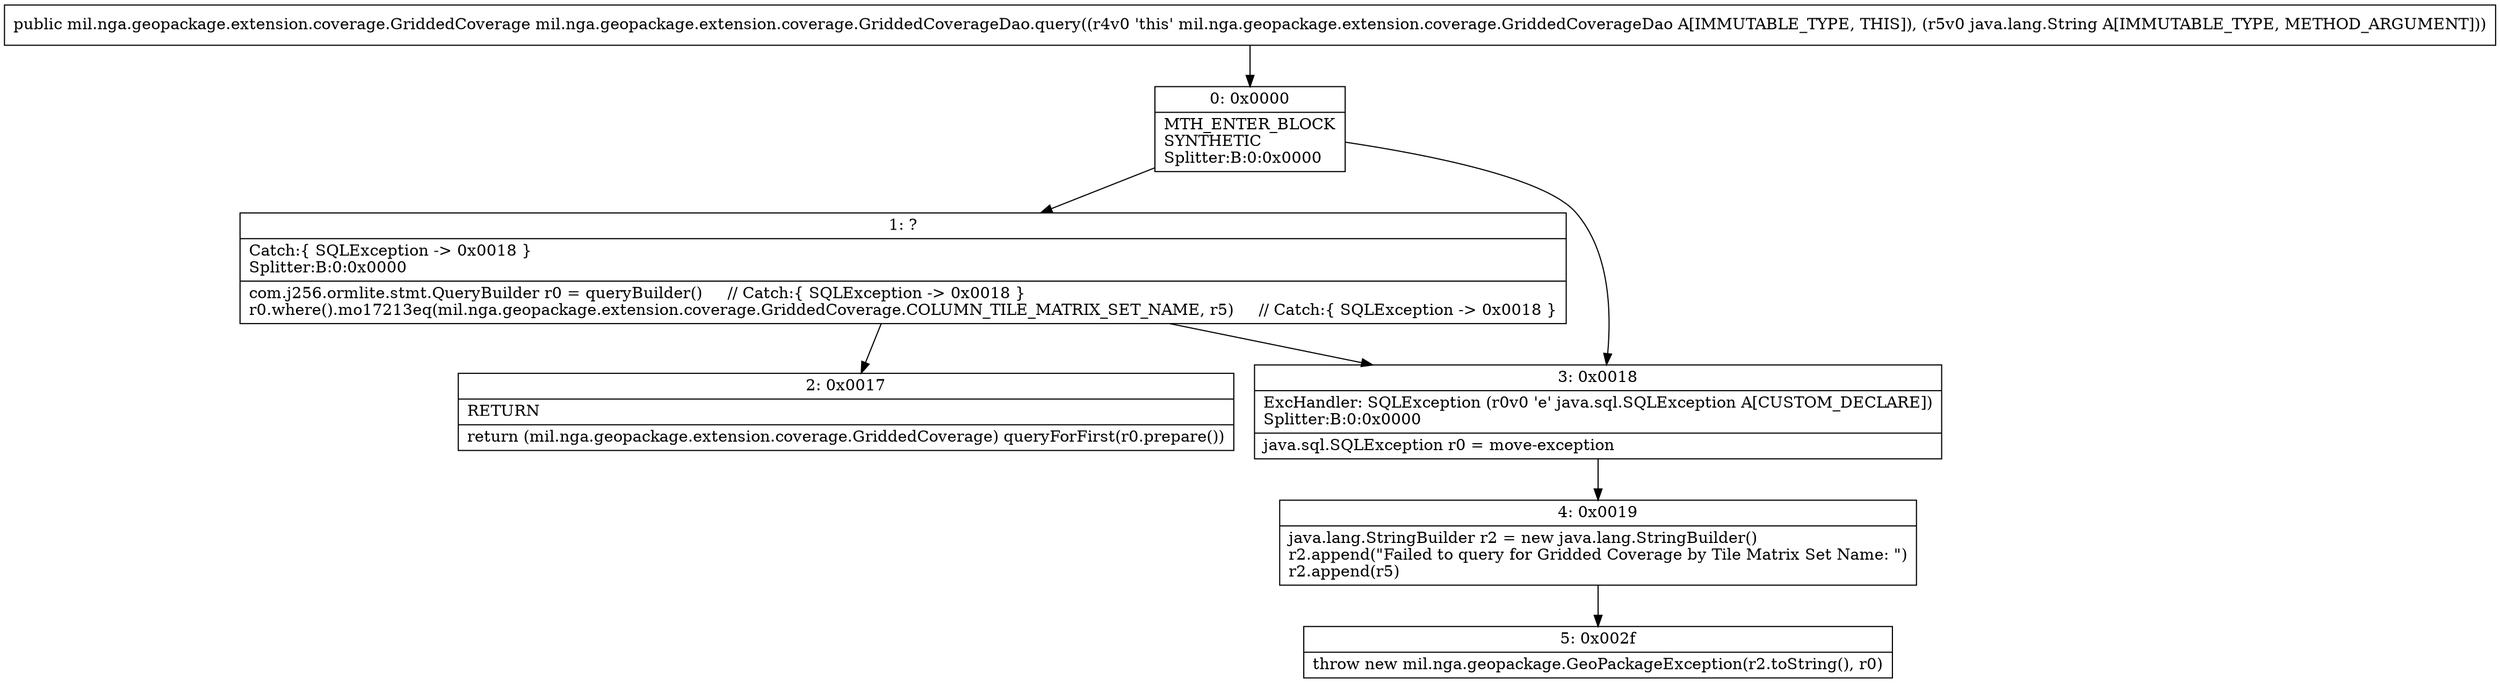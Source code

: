 digraph "CFG formil.nga.geopackage.extension.coverage.GriddedCoverageDao.query(Ljava\/lang\/String;)Lmil\/nga\/geopackage\/extension\/coverage\/GriddedCoverage;" {
Node_0 [shape=record,label="{0\:\ 0x0000|MTH_ENTER_BLOCK\lSYNTHETIC\lSplitter:B:0:0x0000\l}"];
Node_1 [shape=record,label="{1\:\ ?|Catch:\{ SQLException \-\> 0x0018 \}\lSplitter:B:0:0x0000\l|com.j256.ormlite.stmt.QueryBuilder r0 = queryBuilder()     \/\/ Catch:\{ SQLException \-\> 0x0018 \}\lr0.where().mo17213eq(mil.nga.geopackage.extension.coverage.GriddedCoverage.COLUMN_TILE_MATRIX_SET_NAME, r5)     \/\/ Catch:\{ SQLException \-\> 0x0018 \}\l}"];
Node_2 [shape=record,label="{2\:\ 0x0017|RETURN\l|return (mil.nga.geopackage.extension.coverage.GriddedCoverage) queryForFirst(r0.prepare())\l}"];
Node_3 [shape=record,label="{3\:\ 0x0018|ExcHandler: SQLException (r0v0 'e' java.sql.SQLException A[CUSTOM_DECLARE])\lSplitter:B:0:0x0000\l|java.sql.SQLException r0 = move\-exception\l}"];
Node_4 [shape=record,label="{4\:\ 0x0019|java.lang.StringBuilder r2 = new java.lang.StringBuilder()\lr2.append(\"Failed to query for Gridded Coverage by Tile Matrix Set Name: \")\lr2.append(r5)\l}"];
Node_5 [shape=record,label="{5\:\ 0x002f|throw new mil.nga.geopackage.GeoPackageException(r2.toString(), r0)\l}"];
MethodNode[shape=record,label="{public mil.nga.geopackage.extension.coverage.GriddedCoverage mil.nga.geopackage.extension.coverage.GriddedCoverageDao.query((r4v0 'this' mil.nga.geopackage.extension.coverage.GriddedCoverageDao A[IMMUTABLE_TYPE, THIS]), (r5v0 java.lang.String A[IMMUTABLE_TYPE, METHOD_ARGUMENT])) }"];
MethodNode -> Node_0;
Node_0 -> Node_1;
Node_0 -> Node_3;
Node_1 -> Node_2;
Node_1 -> Node_3;
Node_3 -> Node_4;
Node_4 -> Node_5;
}

